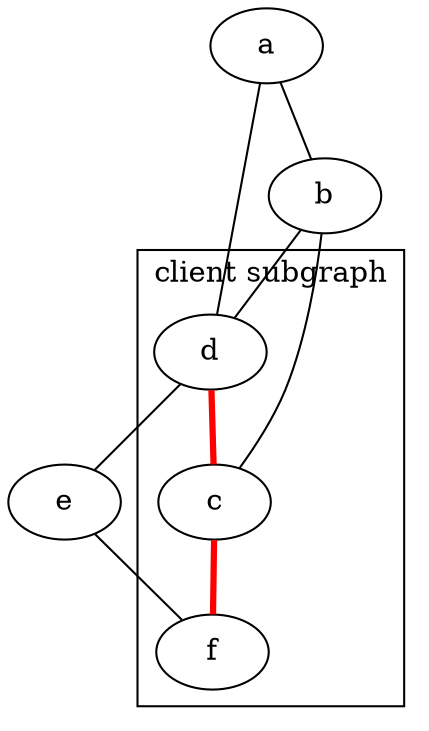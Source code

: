 graph {
	subgraph cluster_0 {
    label="client subgraph";
      d -- c -- f[color=red,penwidth=3.0];
    }
    a -- b;
    b -- d;
    b -- c;
    d -- e;
		e -- f;
		a -- d;
	}
